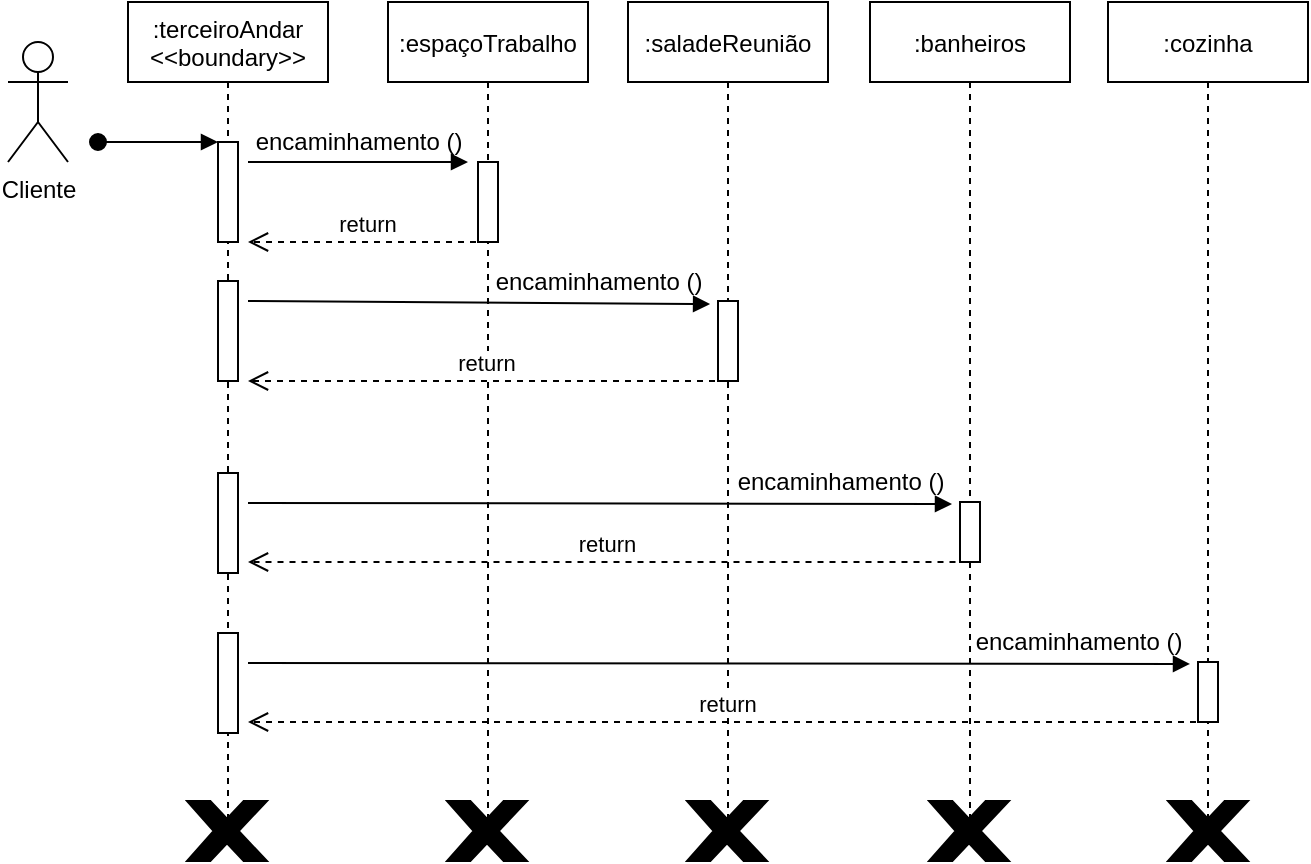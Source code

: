 <mxfile version="14.6.13" type="google"><diagram id="JoSsBsBPrUs2ueEzFZ0Q" name="Page-1"><mxGraphModel dx="868" dy="425" grid="1" gridSize="10" guides="1" tooltips="1" connect="1" arrows="1" fold="1" page="1" pageScale="1" pageWidth="827" pageHeight="1169" math="0" shadow="0"><root><mxCell id="0"/><mxCell id="1" parent="0"/><mxCell id="TdvYKZdGc9i5IpN3q5K4-1" value=":terceiroAndar&#10;&lt;&lt;boundary&gt;&gt;" style="shape=umlLifeline;perimeter=lifelinePerimeter;container=1;collapsible=0;recursiveResize=0;rounded=0;shadow=0;strokeWidth=1;" vertex="1" parent="1"><mxGeometry x="210" y="140" width="100" height="410" as="geometry"/></mxCell><mxCell id="TdvYKZdGc9i5IpN3q5K4-2" value="" style="points=[];perimeter=orthogonalPerimeter;rounded=0;shadow=0;strokeWidth=1;" vertex="1" parent="TdvYKZdGc9i5IpN3q5K4-1"><mxGeometry x="45" y="70" width="10" height="50" as="geometry"/></mxCell><mxCell id="TdvYKZdGc9i5IpN3q5K4-3" value="" style="verticalAlign=bottom;startArrow=oval;endArrow=block;startSize=8;shadow=0;strokeWidth=1;" edge="1" parent="TdvYKZdGc9i5IpN3q5K4-1" target="TdvYKZdGc9i5IpN3q5K4-2"><mxGeometry x="0.167" y="10" relative="1" as="geometry"><mxPoint x="-15" y="70" as="sourcePoint"/><mxPoint as="offset"/></mxGeometry></mxCell><mxCell id="TdvYKZdGc9i5IpN3q5K4-4" value=":espaçoTrabalho" style="shape=umlLifeline;perimeter=lifelinePerimeter;container=1;collapsible=0;recursiveResize=0;rounded=0;shadow=0;strokeWidth=1;" vertex="1" parent="1"><mxGeometry x="340" y="140" width="100" height="420" as="geometry"/></mxCell><mxCell id="TdvYKZdGc9i5IpN3q5K4-5" value="" style="points=[];perimeter=orthogonalPerimeter;rounded=0;shadow=0;strokeWidth=1;" vertex="1" parent="TdvYKZdGc9i5IpN3q5K4-4"><mxGeometry x="45" y="80" width="10" height="40" as="geometry"/></mxCell><mxCell id="TdvYKZdGc9i5IpN3q5K4-6" value="return" style="verticalAlign=bottom;endArrow=open;dashed=1;endSize=8;shadow=0;strokeWidth=1;" edge="1" parent="1"><mxGeometry relative="1" as="geometry"><mxPoint x="270" y="260" as="targetPoint"/><mxPoint x="390" y="260" as="sourcePoint"/><Array as="points"/></mxGeometry></mxCell><mxCell id="TdvYKZdGc9i5IpN3q5K4-7" value="" style="verticalAlign=bottom;endArrow=block;shadow=0;strokeWidth=1;" edge="1" parent="1"><mxGeometry relative="1" as="geometry"><mxPoint x="270" y="220" as="sourcePoint"/><mxPoint x="380" y="220" as="targetPoint"/></mxGeometry></mxCell><mxCell id="TdvYKZdGc9i5IpN3q5K4-8" value="Cliente" style="shape=umlActor;verticalLabelPosition=bottom;verticalAlign=top;html=1;outlineConnect=0;" vertex="1" parent="1"><mxGeometry x="150" y="160" width="30" height="60" as="geometry"/></mxCell><mxCell id="TdvYKZdGc9i5IpN3q5K4-9" value="encaminhamento ()" style="text;html=1;align=center;verticalAlign=middle;resizable=0;points=[];autosize=1;strokeColor=none;" vertex="1" parent="1"><mxGeometry x="265" y="200" width="120" height="20" as="geometry"/></mxCell><mxCell id="TdvYKZdGc9i5IpN3q5K4-10" value="" style="verticalLabelPosition=bottom;verticalAlign=top;html=1;shape=mxgraph.basic.x;fillColor=#000000;" vertex="1" parent="1"><mxGeometry x="239.5" y="539.5" width="40" height="30" as="geometry"/></mxCell><mxCell id="TdvYKZdGc9i5IpN3q5K4-11" value=":saladeReunião" style="shape=umlLifeline;perimeter=lifelinePerimeter;container=1;collapsible=0;recursiveResize=0;rounded=0;shadow=0;strokeWidth=1;" vertex="1" parent="1"><mxGeometry x="460" y="140" width="100" height="420" as="geometry"/></mxCell><mxCell id="TdvYKZdGc9i5IpN3q5K4-12" value=":banheiros" style="shape=umlLifeline;perimeter=lifelinePerimeter;container=1;collapsible=0;recursiveResize=0;rounded=0;shadow=0;strokeWidth=1;" vertex="1" parent="1"><mxGeometry x="581" y="140" width="100" height="410" as="geometry"/></mxCell><mxCell id="TdvYKZdGc9i5IpN3q5K4-13" value="" style="points=[];perimeter=orthogonalPerimeter;rounded=0;shadow=0;strokeWidth=1;" vertex="1" parent="1"><mxGeometry x="626" y="390" width="10" height="30" as="geometry"/></mxCell><mxCell id="TdvYKZdGc9i5IpN3q5K4-14" value="" style="verticalLabelPosition=bottom;verticalAlign=top;html=1;shape=mxgraph.basic.x;fillColor=#000000;" vertex="1" parent="1"><mxGeometry x="489.5" y="539.5" width="40" height="30" as="geometry"/></mxCell><mxCell id="TdvYKZdGc9i5IpN3q5K4-15" value="" style="endArrow=none;dashed=1;html=1;" edge="1" parent="1"><mxGeometry width="50" height="50" relative="1" as="geometry"><mxPoint x="260" y="405.5" as="sourcePoint"/><mxPoint x="259.5" y="390" as="targetPoint"/></mxGeometry></mxCell><mxCell id="TdvYKZdGc9i5IpN3q5K4-16" value="" style="verticalLabelPosition=bottom;verticalAlign=top;html=1;shape=mxgraph.basic.x;fillColor=#000000;" vertex="1" parent="1"><mxGeometry x="369.5" y="539.5" width="40" height="30" as="geometry"/></mxCell><mxCell id="TdvYKZdGc9i5IpN3q5K4-17" value="" style="points=[];perimeter=orthogonalPerimeter;rounded=0;shadow=0;strokeWidth=1;" vertex="1" parent="1"><mxGeometry x="255" y="375.5" width="10" height="50" as="geometry"/></mxCell><mxCell id="TdvYKZdGc9i5IpN3q5K4-18" value="" style="verticalLabelPosition=bottom;verticalAlign=top;html=1;shape=mxgraph.basic.x;fillColor=#000000;" vertex="1" parent="1"><mxGeometry x="610.5" y="539.5" width="40" height="30" as="geometry"/></mxCell><mxCell id="TdvYKZdGc9i5IpN3q5K4-19" value="encaminhamento ()" style="text;html=1;align=center;verticalAlign=middle;resizable=0;points=[];autosize=1;strokeColor=none;" vertex="1" parent="1"><mxGeometry x="506" y="370" width="120" height="20" as="geometry"/></mxCell><mxCell id="TdvYKZdGc9i5IpN3q5K4-20" value="" style="verticalAlign=bottom;endArrow=block;shadow=0;strokeWidth=1;entryX=-0.4;entryY=0.033;entryDx=0;entryDy=0;entryPerimeter=0;" edge="1" parent="1" target="TdvYKZdGc9i5IpN3q5K4-13"><mxGeometry relative="1" as="geometry"><mxPoint x="270" y="390.5" as="sourcePoint"/><mxPoint x="375" y="390" as="targetPoint"/></mxGeometry></mxCell><mxCell id="TdvYKZdGc9i5IpN3q5K4-21" value="" style="points=[];perimeter=orthogonalPerimeter;rounded=0;shadow=0;strokeWidth=1;" vertex="1" parent="1"><mxGeometry x="255" y="279.5" width="10" height="50" as="geometry"/></mxCell><mxCell id="TdvYKZdGc9i5IpN3q5K4-22" value="" style="points=[];perimeter=orthogonalPerimeter;rounded=0;shadow=0;strokeWidth=1;" vertex="1" parent="1"><mxGeometry x="505" y="289.5" width="10" height="40" as="geometry"/></mxCell><mxCell id="TdvYKZdGc9i5IpN3q5K4-23" value="return" style="verticalAlign=bottom;endArrow=open;dashed=1;endSize=8;shadow=0;strokeWidth=1;" edge="1" parent="1" source="TdvYKZdGc9i5IpN3q5K4-11"><mxGeometry relative="1" as="geometry"><mxPoint x="270" y="329.5" as="targetPoint"/><mxPoint x="390" y="329.5" as="sourcePoint"/><Array as="points"/></mxGeometry></mxCell><mxCell id="TdvYKZdGc9i5IpN3q5K4-24" value="" style="verticalAlign=bottom;endArrow=block;shadow=0;strokeWidth=1;entryX=0.967;entryY=1.075;entryDx=0;entryDy=0;entryPerimeter=0;" edge="1" parent="1" target="TdvYKZdGc9i5IpN3q5K4-25"><mxGeometry relative="1" as="geometry"><mxPoint x="270" y="289.5" as="sourcePoint"/><mxPoint x="380" y="289.5" as="targetPoint"/></mxGeometry></mxCell><mxCell id="TdvYKZdGc9i5IpN3q5K4-25" value="encaminhamento ()" style="text;html=1;align=center;verticalAlign=middle;resizable=0;points=[];autosize=1;strokeColor=none;" vertex="1" parent="1"><mxGeometry x="385" y="269.5" width="120" height="20" as="geometry"/></mxCell><mxCell id="TdvYKZdGc9i5IpN3q5K4-26" value=":cozinha" style="shape=umlLifeline;perimeter=lifelinePerimeter;container=1;collapsible=0;recursiveResize=0;rounded=0;shadow=0;strokeWidth=1;" vertex="1" parent="1"><mxGeometry x="700" y="140" width="100" height="410" as="geometry"/></mxCell><mxCell id="TdvYKZdGc9i5IpN3q5K4-27" value="" style="points=[];perimeter=orthogonalPerimeter;rounded=0;shadow=0;strokeWidth=1;" vertex="1" parent="1"><mxGeometry x="745" y="470" width="10" height="30" as="geometry"/></mxCell><mxCell id="TdvYKZdGc9i5IpN3q5K4-28" value="" style="endArrow=none;dashed=1;html=1;" edge="1" parent="1"><mxGeometry width="50" height="50" relative="1" as="geometry"><mxPoint x="260" y="485.5" as="sourcePoint"/><mxPoint x="259.5" y="470" as="targetPoint"/></mxGeometry></mxCell><mxCell id="TdvYKZdGc9i5IpN3q5K4-29" value="" style="points=[];perimeter=orthogonalPerimeter;rounded=0;shadow=0;strokeWidth=1;" vertex="1" parent="1"><mxGeometry x="255" y="455.5" width="10" height="50" as="geometry"/></mxCell><mxCell id="TdvYKZdGc9i5IpN3q5K4-30" value="encaminhamento ()" style="text;html=1;align=center;verticalAlign=middle;resizable=0;points=[];autosize=1;strokeColor=none;" vertex="1" parent="1"><mxGeometry x="625" y="450" width="120" height="20" as="geometry"/></mxCell><mxCell id="TdvYKZdGc9i5IpN3q5K4-31" value="" style="verticalAlign=bottom;endArrow=block;shadow=0;strokeWidth=1;entryX=-0.4;entryY=0.033;entryDx=0;entryDy=0;entryPerimeter=0;" edge="1" parent="1" target="TdvYKZdGc9i5IpN3q5K4-27"><mxGeometry relative="1" as="geometry"><mxPoint x="270" y="470.5" as="sourcePoint"/><mxPoint x="375" y="470" as="targetPoint"/></mxGeometry></mxCell><mxCell id="TdvYKZdGc9i5IpN3q5K4-32" value="" style="verticalLabelPosition=bottom;verticalAlign=top;html=1;shape=mxgraph.basic.x;fillColor=#000000;" vertex="1" parent="1"><mxGeometry x="730" y="539.5" width="40" height="30" as="geometry"/></mxCell><mxCell id="TdvYKZdGc9i5IpN3q5K4-33" value="return" style="verticalAlign=bottom;endArrow=open;dashed=1;endSize=8;shadow=0;strokeWidth=1;" edge="1" parent="1"><mxGeometry relative="1" as="geometry"><mxPoint x="270" y="420" as="targetPoint"/><mxPoint x="629.75" y="420" as="sourcePoint"/><Array as="points"/></mxGeometry></mxCell><mxCell id="TdvYKZdGc9i5IpN3q5K4-34" value="return" style="verticalAlign=bottom;endArrow=open;dashed=1;endSize=8;shadow=0;strokeWidth=1;" edge="1" parent="1"><mxGeometry relative="1" as="geometry"><mxPoint x="270" y="500" as="targetPoint"/><mxPoint x="750" y="500" as="sourcePoint"/><Array as="points"/></mxGeometry></mxCell></root></mxGraphModel></diagram></mxfile>